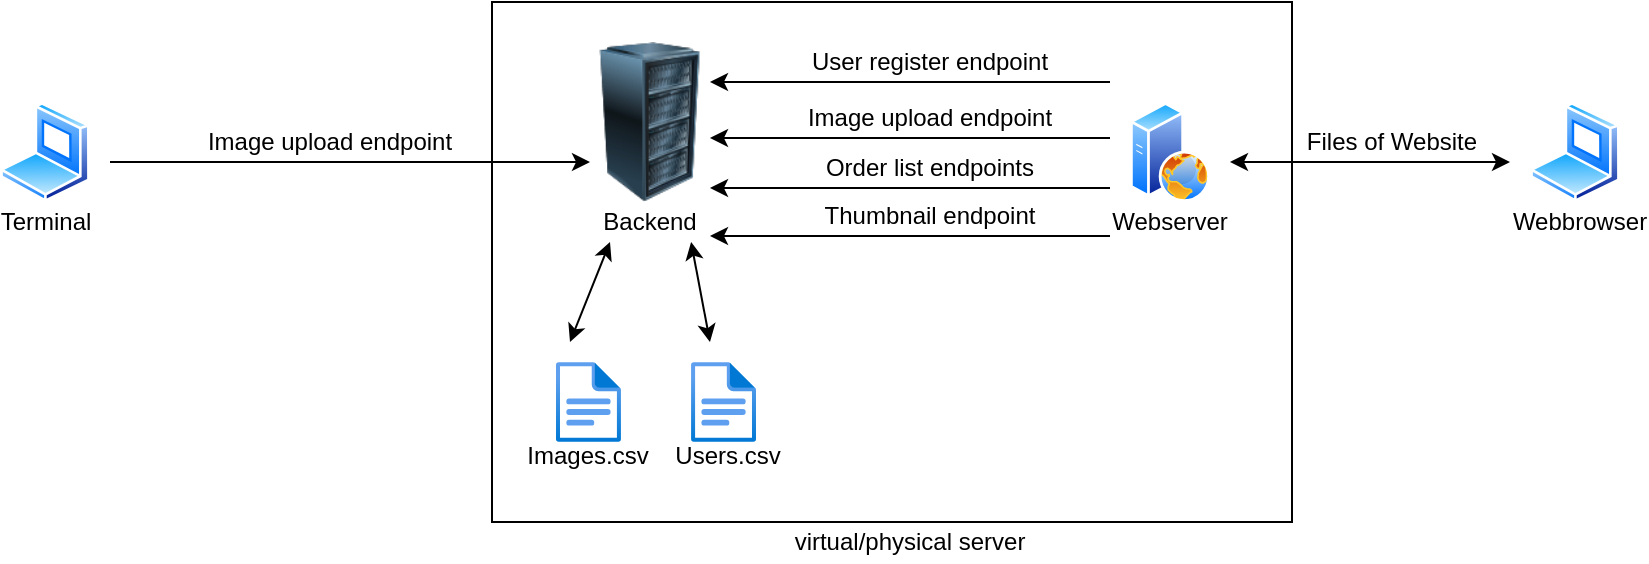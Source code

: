 <mxfile version="14.1.8" type="device"><diagram id="cqyB4ec0gGOwpQJiEIOG" name="Seite-1"><mxGraphModel dx="946" dy="611" grid="1" gridSize="10" guides="1" tooltips="1" connect="1" arrows="1" fold="1" page="1" pageScale="1" pageWidth="827" pageHeight="1169" math="0" shadow="0"><root><mxCell id="0"/><mxCell id="1" parent="0"/><mxCell id="ln8b3GCg_yOKgHEmHZVH-9" value="" style="rounded=0;whiteSpace=wrap;html=1;fillColor=none;" parent="1" vertex="1"><mxGeometry x="281" y="20" width="400" height="260" as="geometry"/></mxCell><mxCell id="ln8b3GCg_yOKgHEmHZVH-1" value="" style="aspect=fixed;perimeter=ellipsePerimeter;html=1;align=center;shadow=0;dashed=0;spacingTop=3;image;image=img/lib/active_directory/laptop_client.svg;" parent="1" vertex="1"><mxGeometry x="35" y="70" width="45" height="50" as="geometry"/></mxCell><mxCell id="ln8b3GCg_yOKgHEmHZVH-2" value="" style="aspect=fixed;perimeter=ellipsePerimeter;html=1;align=center;shadow=0;dashed=0;spacingTop=3;image;image=img/lib/active_directory/web_server.svg;" parent="1" vertex="1"><mxGeometry x="600" y="70" width="40" height="50" as="geometry"/></mxCell><mxCell id="ln8b3GCg_yOKgHEmHZVH-3" value="" style="image;html=1;image=img/lib/clip_art/computers/Server_Rack_128x128.png" parent="1" vertex="1"><mxGeometry x="320" y="40" width="80" height="80" as="geometry"/></mxCell><mxCell id="ln8b3GCg_yOKgHEmHZVH-4" value="Backend" style="text;html=1;strokeColor=none;fillColor=none;align=center;verticalAlign=middle;whiteSpace=wrap;rounded=0;" parent="1" vertex="1"><mxGeometry x="340" y="120" width="40" height="20" as="geometry"/></mxCell><mxCell id="ln8b3GCg_yOKgHEmHZVH-5" value="Webserver" style="text;html=1;strokeColor=none;fillColor=none;align=center;verticalAlign=middle;whiteSpace=wrap;rounded=0;" parent="1" vertex="1"><mxGeometry x="600" y="120" width="40" height="20" as="geometry"/></mxCell><mxCell id="ln8b3GCg_yOKgHEmHZVH-6" value="Terminal" style="text;html=1;strokeColor=none;fillColor=none;align=center;verticalAlign=middle;whiteSpace=wrap;rounded=0;" parent="1" vertex="1"><mxGeometry x="37.5" y="120" width="40" height="20" as="geometry"/></mxCell><mxCell id="ln8b3GCg_yOKgHEmHZVH-7" value="" style="endArrow=classic;html=1;entryX=0.125;entryY=0.75;entryDx=0;entryDy=0;entryPerimeter=0;" parent="1" target="ln8b3GCg_yOKgHEmHZVH-3" edge="1"><mxGeometry width="50" height="50" relative="1" as="geometry"><mxPoint x="90" y="100" as="sourcePoint"/><mxPoint x="440" y="200" as="targetPoint"/></mxGeometry></mxCell><mxCell id="ln8b3GCg_yOKgHEmHZVH-8" value="Image upload endpoint" style="text;html=1;strokeColor=none;fillColor=none;align=center;verticalAlign=middle;whiteSpace=wrap;rounded=0;" parent="1" vertex="1"><mxGeometry x="130" y="80" width="140" height="20" as="geometry"/></mxCell><mxCell id="ln8b3GCg_yOKgHEmHZVH-12" value="" style="endArrow=classic;html=1;" parent="1" edge="1"><mxGeometry width="50" height="50" relative="1" as="geometry"><mxPoint x="590" y="88" as="sourcePoint"/><mxPoint x="390" y="88" as="targetPoint"/></mxGeometry></mxCell><mxCell id="ln8b3GCg_yOKgHEmHZVH-13" value="Image upload endpoint" style="text;html=1;strokeColor=none;fillColor=none;align=center;verticalAlign=middle;whiteSpace=wrap;rounded=0;" parent="1" vertex="1"><mxGeometry x="430" y="68" width="140" height="20" as="geometry"/></mxCell><mxCell id="ln8b3GCg_yOKgHEmHZVH-14" value="" style="endArrow=classic;html=1;" parent="1" edge="1"><mxGeometry width="50" height="50" relative="1" as="geometry"><mxPoint x="590" y="60" as="sourcePoint"/><mxPoint x="390" y="60" as="targetPoint"/></mxGeometry></mxCell><mxCell id="ln8b3GCg_yOKgHEmHZVH-16" value="User register endpoint" style="text;html=1;strokeColor=none;fillColor=none;align=center;verticalAlign=middle;whiteSpace=wrap;rounded=0;" parent="1" vertex="1"><mxGeometry x="435" y="40" width="130" height="20" as="geometry"/></mxCell><mxCell id="ln8b3GCg_yOKgHEmHZVH-17" value="" style="aspect=fixed;perimeter=ellipsePerimeter;html=1;align=center;shadow=0;dashed=0;spacingTop=3;image;image=img/lib/active_directory/laptop_client.svg;fillColor=none;" parent="1" vertex="1"><mxGeometry x="800" y="70" width="45" height="50" as="geometry"/></mxCell><mxCell id="ln8b3GCg_yOKgHEmHZVH-18" value="Webbrowser" style="text;html=1;strokeColor=none;fillColor=none;align=center;verticalAlign=middle;whiteSpace=wrap;rounded=0;" parent="1" vertex="1"><mxGeometry x="805" y="120" width="40" height="20" as="geometry"/></mxCell><mxCell id="ln8b3GCg_yOKgHEmHZVH-20" value="Files of Website" style="text;html=1;strokeColor=none;fillColor=none;align=center;verticalAlign=middle;whiteSpace=wrap;rounded=0;" parent="1" vertex="1"><mxGeometry x="681" y="80" width="100" height="20" as="geometry"/></mxCell><mxCell id="ln8b3GCg_yOKgHEmHZVH-21" value="" style="endArrow=classic;startArrow=classic;html=1;" parent="1" edge="1"><mxGeometry width="50" height="50" relative="1" as="geometry"><mxPoint x="650" y="100" as="sourcePoint"/><mxPoint x="790" y="100" as="targetPoint"/></mxGeometry></mxCell><mxCell id="ln8b3GCg_yOKgHEmHZVH-22" value="" style="aspect=fixed;html=1;points=[];align=center;image;fontSize=12;image=img/lib/azure2/general/File.svg;fillColor=none;" parent="1" vertex="1"><mxGeometry x="313" y="200" width="32.46" height="40" as="geometry"/></mxCell><mxCell id="ln8b3GCg_yOKgHEmHZVH-23" value="" style="aspect=fixed;html=1;points=[];align=center;image;fontSize=12;image=img/lib/azure2/general/File.svg;fillColor=none;" parent="1" vertex="1"><mxGeometry x="380.54" y="200" width="32.46" height="40" as="geometry"/></mxCell><mxCell id="ln8b3GCg_yOKgHEmHZVH-24" value="Users.csv" style="text;html=1;strokeColor=none;fillColor=none;align=center;verticalAlign=middle;whiteSpace=wrap;rounded=0;" parent="1" vertex="1"><mxGeometry x="378.54" y="237" width="40" height="20" as="geometry"/></mxCell><mxCell id="ln8b3GCg_yOKgHEmHZVH-25" value="Images.csv" style="text;html=1;strokeColor=none;fillColor=none;align=center;verticalAlign=middle;whiteSpace=wrap;rounded=0;" parent="1" vertex="1"><mxGeometry x="309.23" y="237" width="40" height="20" as="geometry"/></mxCell><mxCell id="ln8b3GCg_yOKgHEmHZVH-27" value="" style="endArrow=classic;startArrow=classic;html=1;entryX=0;entryY=1;entryDx=0;entryDy=0;" parent="1" edge="1" target="ln8b3GCg_yOKgHEmHZVH-4"><mxGeometry width="50" height="50" relative="1" as="geometry"><mxPoint x="320" y="190" as="sourcePoint"/><mxPoint x="360" y="140" as="targetPoint"/></mxGeometry></mxCell><mxCell id="ln8b3GCg_yOKgHEmHZVH-28" value="" style="endArrow=classic;startArrow=classic;html=1;" parent="1" edge="1"><mxGeometry width="50" height="50" relative="1" as="geometry"><mxPoint x="390" y="190" as="sourcePoint"/><mxPoint x="380.54" y="140" as="targetPoint"/></mxGeometry></mxCell><mxCell id="ln8b3GCg_yOKgHEmHZVH-29" value="virtual/physical server" style="text;html=1;strokeColor=none;fillColor=none;align=center;verticalAlign=middle;whiteSpace=wrap;rounded=0;" parent="1" vertex="1"><mxGeometry x="415" y="280" width="150" height="20" as="geometry"/></mxCell><mxCell id="0kFEEFM2PemiD0twp8vX-1" value="" style="endArrow=classic;html=1;" edge="1" parent="1"><mxGeometry width="50" height="50" relative="1" as="geometry"><mxPoint x="590" y="113" as="sourcePoint"/><mxPoint x="390" y="113" as="targetPoint"/></mxGeometry></mxCell><mxCell id="0kFEEFM2PemiD0twp8vX-2" value="Order list endpoints" style="text;html=1;strokeColor=none;fillColor=none;align=center;verticalAlign=middle;whiteSpace=wrap;rounded=0;" vertex="1" parent="1"><mxGeometry x="430" y="93" width="140" height="20" as="geometry"/></mxCell><mxCell id="0kFEEFM2PemiD0twp8vX-3" value="" style="endArrow=classic;html=1;" edge="1" parent="1"><mxGeometry width="50" height="50" relative="1" as="geometry"><mxPoint x="590" y="137" as="sourcePoint"/><mxPoint x="390" y="137" as="targetPoint"/></mxGeometry></mxCell><mxCell id="0kFEEFM2PemiD0twp8vX-4" value="Thumbnail endpoint" style="text;html=1;strokeColor=none;fillColor=none;align=center;verticalAlign=middle;whiteSpace=wrap;rounded=0;" vertex="1" parent="1"><mxGeometry x="430" y="117" width="140" height="20" as="geometry"/></mxCell></root></mxGraphModel></diagram></mxfile>